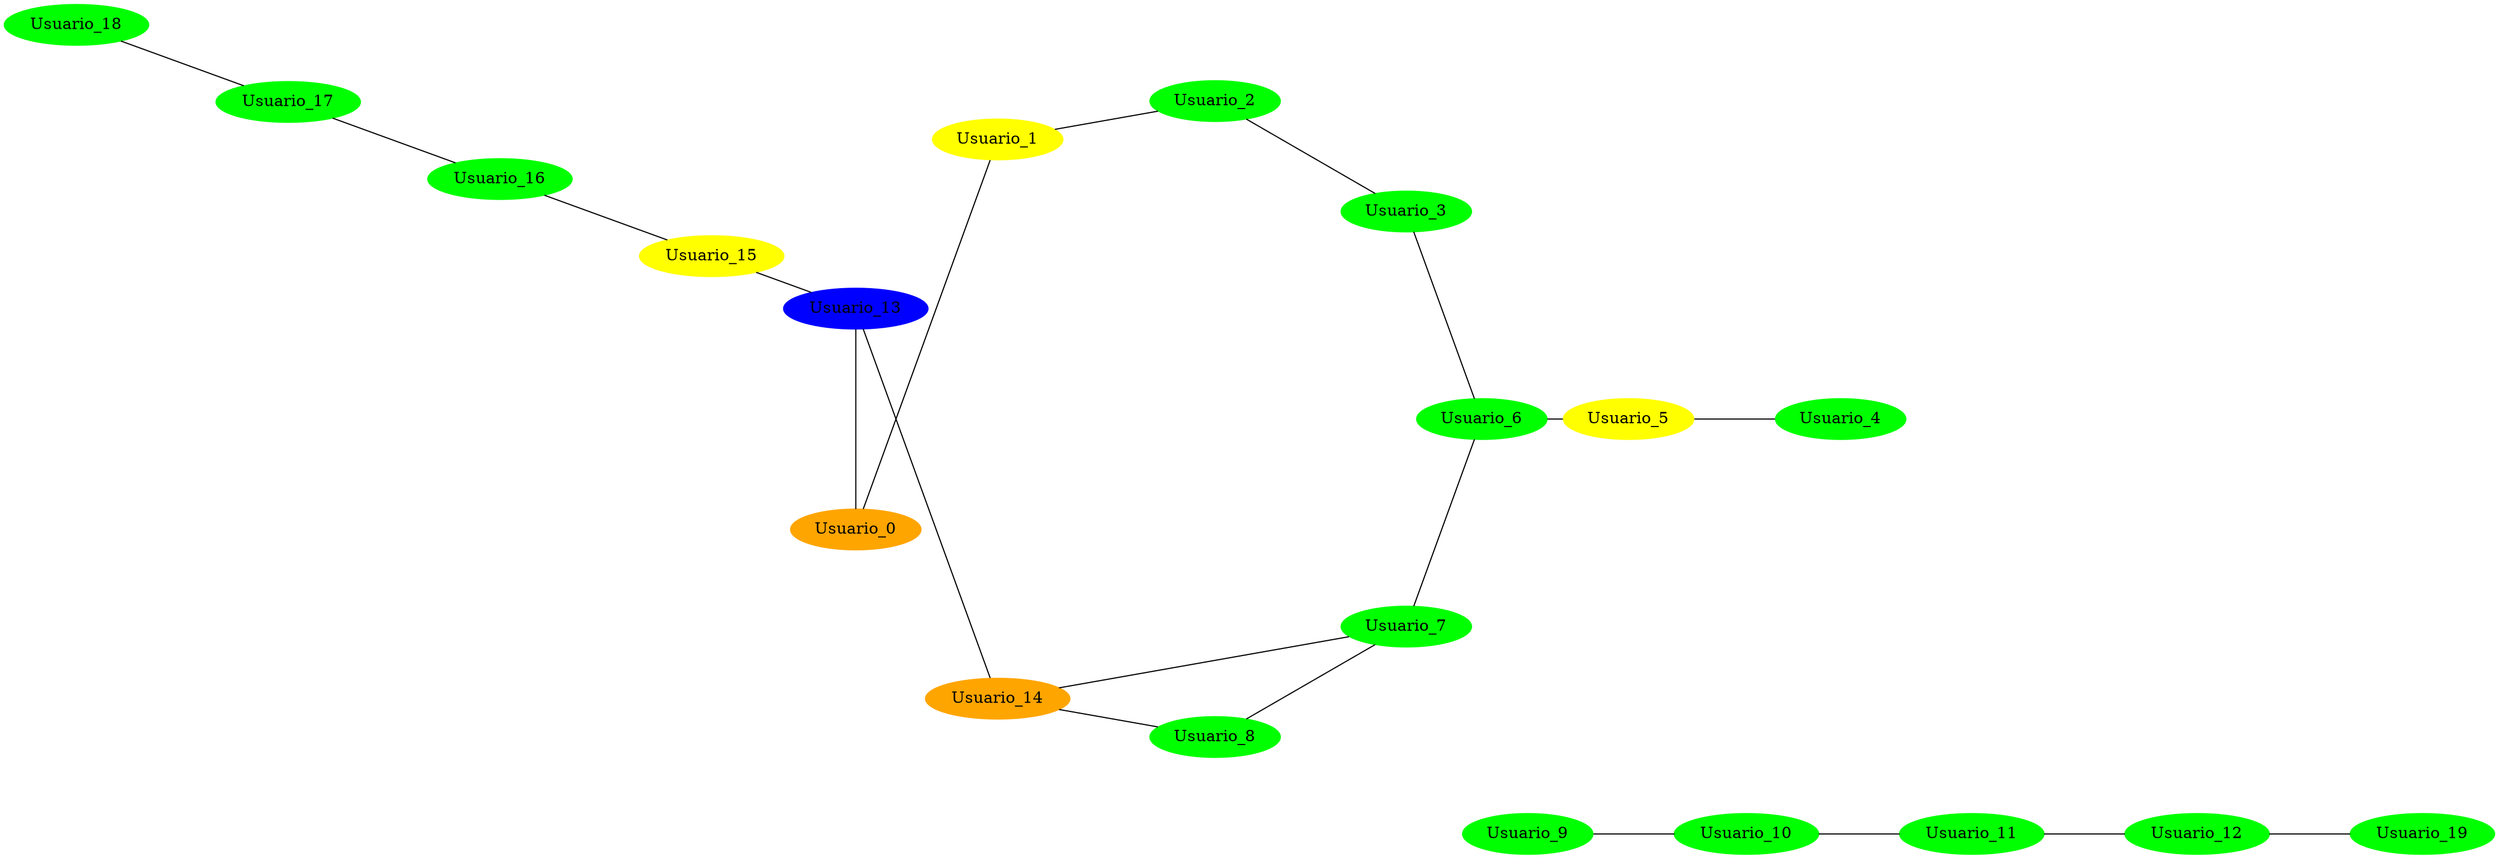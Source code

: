 graph Epidemia {
    layout=circo;
    node [style=filled];
    0 [label="Usuario_0" color=orange];
    1 [label="Usuario_1" color=yellow];
    2 [label="Usuario_2" color=green];
    3 [label="Usuario_3" color=green];
    4 [label="Usuario_4" color=green];
    5 [label="Usuario_5" color=yellow];
    6 [label="Usuario_6" color=green];
    7 [label="Usuario_7" color=green];
    8 [label="Usuario_8" color=green];
    9 [label="Usuario_9" color=green];
    10 [label="Usuario_10" color=green];
    11 [label="Usuario_11" color=green];
    12 [label="Usuario_12" color=green];
    13 [label="Usuario_13" color=blue];
    14 [label="Usuario_14" color=orange];
    15 [label="Usuario_15" color=yellow];
    16 [label="Usuario_16" color=green];
    17 [label="Usuario_17" color=green];
    18 [label="Usuario_18" color=green];
    19 [label="Usuario_19" color=green];
    0 -- 1;
    0 -- 13;
    1 -- 2;
    2 -- 3;
    3 -- 6;
    4 -- 5;
    5 -- 6;
    6 -- 7;
    7 -- 14;
    7 -- 8;
    8 -- 14;
    9 -- 10;
    10 -- 11;
    11 -- 12;
    12 -- 19;
    13 -- 15;
    13 -- 14;
    15 -- 16;
    16 -- 17;
    17 -- 18;
}
